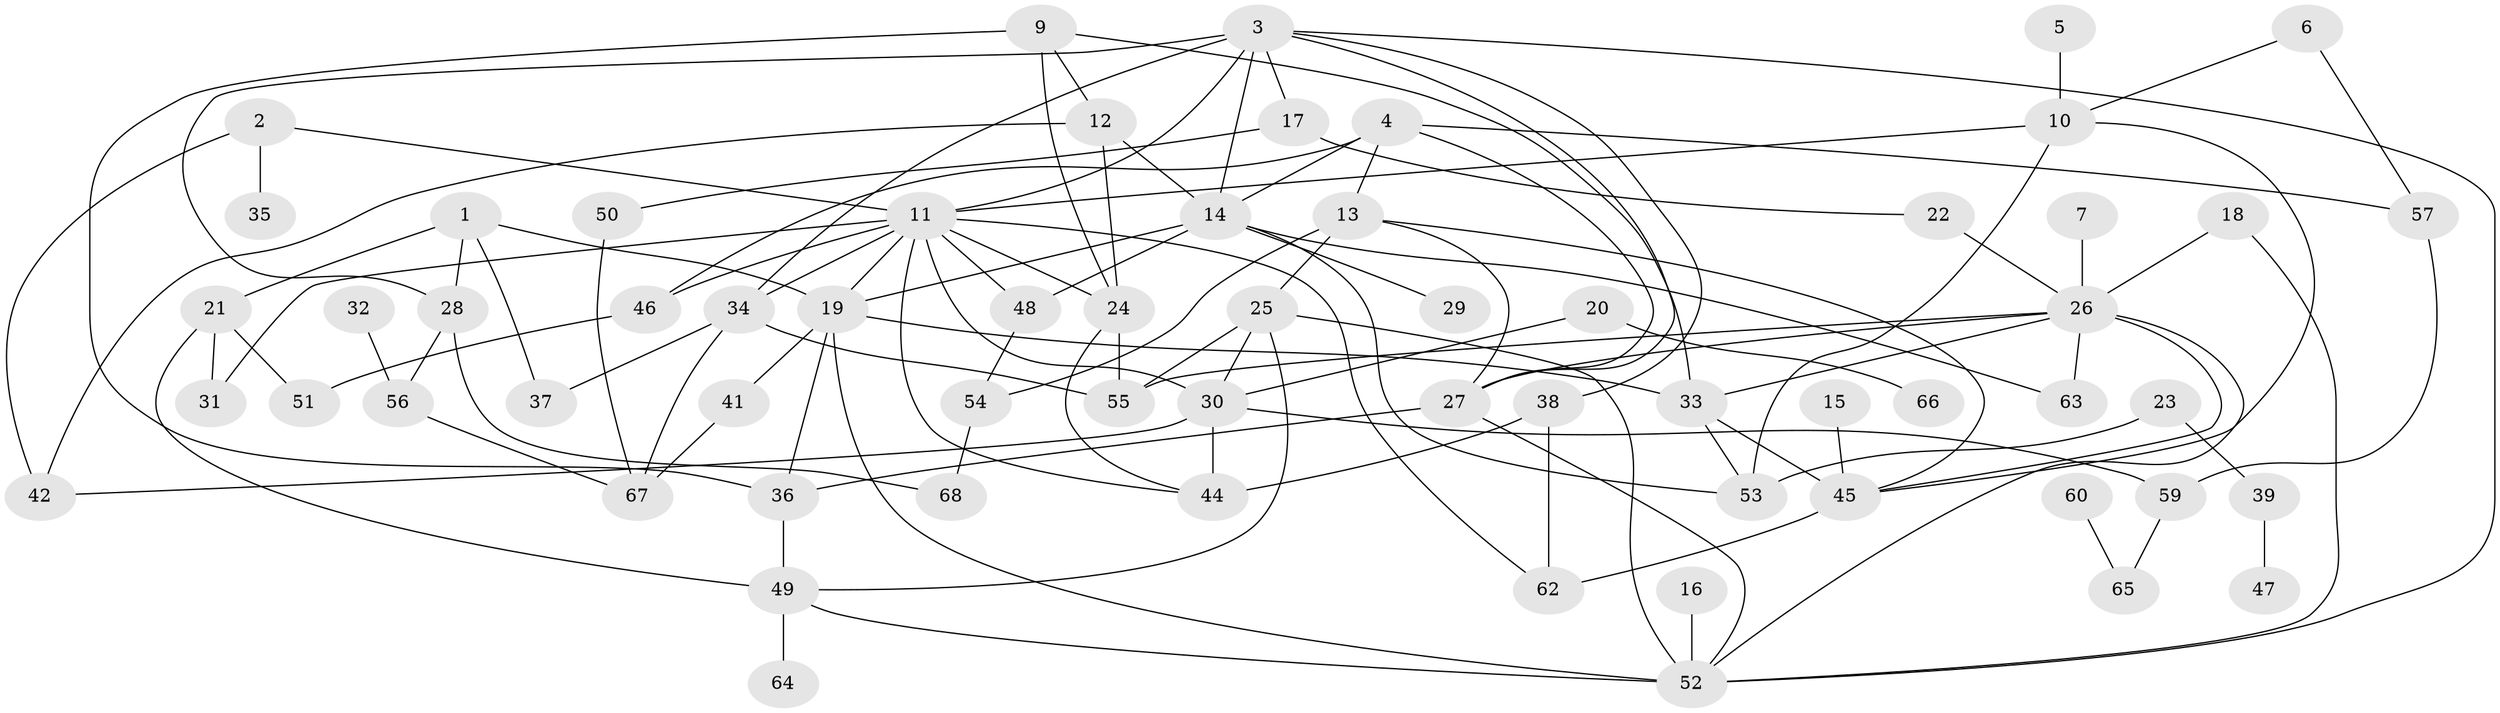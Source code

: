 // original degree distribution, {5: 0.08823529411764706, 2: 0.3088235294117647, 3: 0.22058823529411764, 4: 0.1323529411764706, 1: 0.16911764705882354, 0: 0.03676470588235294, 6: 0.022058823529411766, 7: 0.022058823529411766}
// Generated by graph-tools (version 1.1) at 2025/48/03/04/25 22:48:17]
// undirected, 63 vertices, 111 edges
graph export_dot {
  node [color=gray90,style=filled];
  1;
  2;
  3;
  4;
  5;
  6;
  7;
  9;
  10;
  11;
  12;
  13;
  14;
  15;
  16;
  17;
  18;
  19;
  20;
  21;
  22;
  23;
  24;
  25;
  26;
  27;
  28;
  29;
  30;
  31;
  32;
  33;
  34;
  35;
  36;
  37;
  38;
  39;
  41;
  42;
  44;
  45;
  46;
  47;
  48;
  49;
  50;
  51;
  52;
  53;
  54;
  55;
  56;
  57;
  59;
  60;
  62;
  63;
  64;
  65;
  66;
  67;
  68;
  1 -- 19 [weight=1.0];
  1 -- 21 [weight=1.0];
  1 -- 28 [weight=1.0];
  1 -- 37 [weight=1.0];
  2 -- 11 [weight=1.0];
  2 -- 35 [weight=1.0];
  2 -- 42 [weight=1.0];
  3 -- 11 [weight=1.0];
  3 -- 14 [weight=1.0];
  3 -- 17 [weight=1.0];
  3 -- 27 [weight=1.0];
  3 -- 28 [weight=1.0];
  3 -- 34 [weight=1.0];
  3 -- 38 [weight=1.0];
  3 -- 52 [weight=1.0];
  4 -- 13 [weight=1.0];
  4 -- 14 [weight=1.0];
  4 -- 27 [weight=1.0];
  4 -- 46 [weight=1.0];
  4 -- 57 [weight=1.0];
  5 -- 10 [weight=1.0];
  6 -- 10 [weight=1.0];
  6 -- 57 [weight=1.0];
  7 -- 26 [weight=1.0];
  9 -- 12 [weight=1.0];
  9 -- 24 [weight=1.0];
  9 -- 33 [weight=1.0];
  9 -- 36 [weight=1.0];
  10 -- 11 [weight=1.0];
  10 -- 45 [weight=1.0];
  10 -- 53 [weight=1.0];
  11 -- 19 [weight=1.0];
  11 -- 24 [weight=1.0];
  11 -- 30 [weight=1.0];
  11 -- 31 [weight=1.0];
  11 -- 34 [weight=1.0];
  11 -- 44 [weight=1.0];
  11 -- 46 [weight=1.0];
  11 -- 48 [weight=1.0];
  11 -- 62 [weight=1.0];
  12 -- 14 [weight=1.0];
  12 -- 24 [weight=1.0];
  12 -- 42 [weight=1.0];
  13 -- 25 [weight=2.0];
  13 -- 27 [weight=1.0];
  13 -- 45 [weight=1.0];
  13 -- 54 [weight=1.0];
  14 -- 19 [weight=3.0];
  14 -- 29 [weight=1.0];
  14 -- 48 [weight=1.0];
  14 -- 53 [weight=1.0];
  14 -- 63 [weight=1.0];
  15 -- 45 [weight=4.0];
  16 -- 52 [weight=2.0];
  17 -- 22 [weight=1.0];
  17 -- 50 [weight=1.0];
  18 -- 26 [weight=1.0];
  18 -- 52 [weight=1.0];
  19 -- 33 [weight=1.0];
  19 -- 36 [weight=1.0];
  19 -- 41 [weight=1.0];
  19 -- 52 [weight=1.0];
  20 -- 30 [weight=1.0];
  20 -- 66 [weight=1.0];
  21 -- 31 [weight=1.0];
  21 -- 49 [weight=1.0];
  21 -- 51 [weight=2.0];
  22 -- 26 [weight=1.0];
  23 -- 39 [weight=1.0];
  23 -- 53 [weight=1.0];
  24 -- 44 [weight=2.0];
  24 -- 55 [weight=1.0];
  25 -- 30 [weight=1.0];
  25 -- 49 [weight=1.0];
  25 -- 52 [weight=1.0];
  25 -- 55 [weight=1.0];
  26 -- 27 [weight=1.0];
  26 -- 33 [weight=1.0];
  26 -- 45 [weight=1.0];
  26 -- 52 [weight=1.0];
  26 -- 55 [weight=1.0];
  26 -- 63 [weight=1.0];
  27 -- 36 [weight=1.0];
  27 -- 52 [weight=1.0];
  28 -- 56 [weight=1.0];
  28 -- 68 [weight=1.0];
  30 -- 42 [weight=1.0];
  30 -- 44 [weight=4.0];
  30 -- 59 [weight=1.0];
  32 -- 56 [weight=1.0];
  33 -- 45 [weight=1.0];
  33 -- 53 [weight=1.0];
  34 -- 37 [weight=1.0];
  34 -- 55 [weight=1.0];
  34 -- 67 [weight=1.0];
  36 -- 49 [weight=1.0];
  38 -- 44 [weight=1.0];
  38 -- 62 [weight=1.0];
  39 -- 47 [weight=1.0];
  41 -- 67 [weight=1.0];
  45 -- 62 [weight=1.0];
  46 -- 51 [weight=1.0];
  48 -- 54 [weight=1.0];
  49 -- 52 [weight=1.0];
  49 -- 64 [weight=1.0];
  50 -- 67 [weight=1.0];
  54 -- 68 [weight=1.0];
  56 -- 67 [weight=1.0];
  57 -- 59 [weight=1.0];
  59 -- 65 [weight=1.0];
  60 -- 65 [weight=1.0];
}
